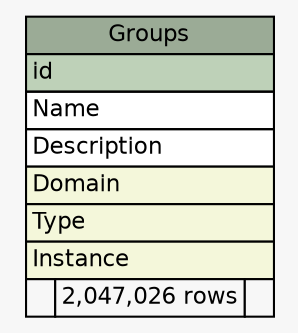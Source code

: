 // dot 2.28.0 on Linux 3.2.21-1.32.6.amzn1.x86_64
// SchemaSpy rev 590
digraph "Groups" {
  graph [
    rankdir="RL"
    bgcolor="#f7f7f7"
    nodesep="0.18"
    ranksep="0.46"
    fontname="Helvetica"
    fontsize="11"
  ];
  node [
    fontname="Helvetica"
    fontsize="11"
    shape="plaintext"
  ];
  edge [
    arrowsize="0.8"
  ];
  "Groups" [
    label=<
    <TABLE BORDER="0" CELLBORDER="1" CELLSPACING="0" BGCOLOR="#ffffff">
      <TR><TD COLSPAN="3" BGCOLOR="#9bab96" ALIGN="CENTER">Groups</TD></TR>
      <TR><TD PORT="id" COLSPAN="3" BGCOLOR="#bed1b8" ALIGN="LEFT">id</TD></TR>
      <TR><TD PORT="Name" COLSPAN="3" ALIGN="LEFT">Name</TD></TR>
      <TR><TD PORT="Description" COLSPAN="3" ALIGN="LEFT">Description</TD></TR>
      <TR><TD PORT="Domain" COLSPAN="3" BGCOLOR="#f4f7da" ALIGN="LEFT">Domain</TD></TR>
      <TR><TD PORT="Type" COLSPAN="3" BGCOLOR="#f4f7da" ALIGN="LEFT">Type</TD></TR>
      <TR><TD PORT="Instance" COLSPAN="3" BGCOLOR="#f4f7da" ALIGN="LEFT">Instance</TD></TR>
      <TR><TD ALIGN="LEFT" BGCOLOR="#f7f7f7">  </TD><TD ALIGN="RIGHT" BGCOLOR="#f7f7f7">2,047,026 rows</TD><TD ALIGN="RIGHT" BGCOLOR="#f7f7f7">  </TD></TR>
    </TABLE>>
    URL="tables/Groups.html"
    tooltip="Groups"
  ];
}
